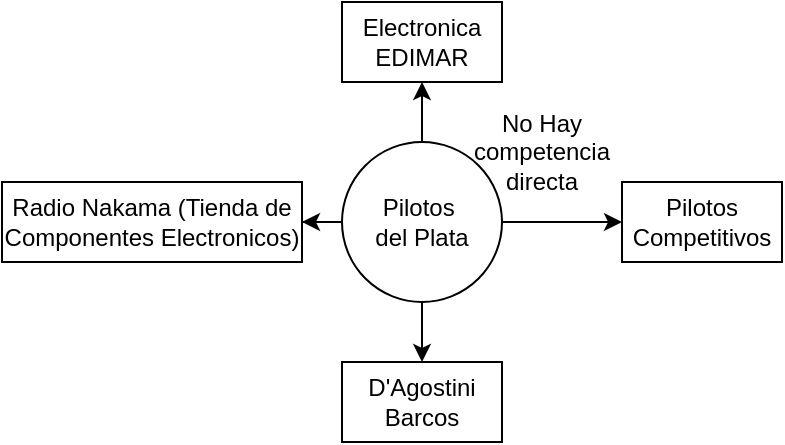 <mxfile version="24.1.0" type="device">
  <diagram name="Page-1" id="e2pnhwHPEg3SpXB47wUd">
    <mxGraphModel dx="670" dy="334" grid="1" gridSize="10" guides="1" tooltips="1" connect="1" arrows="1" fold="1" page="1" pageScale="1" pageWidth="850" pageHeight="1100" math="0" shadow="0">
      <root>
        <mxCell id="0" />
        <mxCell id="1" parent="0" />
        <mxCell id="Mj01IkSEmql-wDUDsAI_-10" value="" style="edgeStyle=orthogonalEdgeStyle;rounded=0;orthogonalLoop=1;jettySize=auto;html=1;" parent="1" source="Mj01IkSEmql-wDUDsAI_-1" target="Mj01IkSEmql-wDUDsAI_-6" edge="1">
          <mxGeometry relative="1" as="geometry" />
        </mxCell>
        <mxCell id="Mj01IkSEmql-wDUDsAI_-11" value="" style="edgeStyle=orthogonalEdgeStyle;rounded=0;orthogonalLoop=1;jettySize=auto;html=1;" parent="1" source="Mj01IkSEmql-wDUDsAI_-1" target="Mj01IkSEmql-wDUDsAI_-2" edge="1">
          <mxGeometry relative="1" as="geometry" />
        </mxCell>
        <mxCell id="Mj01IkSEmql-wDUDsAI_-12" value="" style="edgeStyle=orthogonalEdgeStyle;rounded=0;orthogonalLoop=1;jettySize=auto;html=1;" parent="1" source="Mj01IkSEmql-wDUDsAI_-1" target="Mj01IkSEmql-wDUDsAI_-8" edge="1">
          <mxGeometry relative="1" as="geometry" />
        </mxCell>
        <mxCell id="Mj01IkSEmql-wDUDsAI_-13" value="" style="edgeStyle=orthogonalEdgeStyle;rounded=0;orthogonalLoop=1;jettySize=auto;html=1;" parent="1" source="Mj01IkSEmql-wDUDsAI_-1" target="Mj01IkSEmql-wDUDsAI_-4" edge="1">
          <mxGeometry relative="1" as="geometry" />
        </mxCell>
        <mxCell id="Mj01IkSEmql-wDUDsAI_-1" value="&lt;div&gt;&lt;span style=&quot;background-color: initial;&quot;&gt;Pilotos&amp;nbsp;&lt;/span&gt;&lt;/div&gt;&lt;div&gt;&lt;span style=&quot;background-color: initial;&quot;&gt;del Plata&lt;/span&gt;&lt;br&gt;&lt;/div&gt;" style="ellipse;whiteSpace=wrap;html=1;aspect=fixed;" parent="1" vertex="1">
          <mxGeometry x="360" y="320" width="80" height="80" as="geometry" />
        </mxCell>
        <mxCell id="Mj01IkSEmql-wDUDsAI_-2" value="Pilotos Competitivos" style="rounded=0;whiteSpace=wrap;html=1;" parent="1" vertex="1">
          <mxGeometry x="500" y="340" width="80" height="40" as="geometry" />
        </mxCell>
        <mxCell id="Mj01IkSEmql-wDUDsAI_-4" value="Radio Nakama (Tienda de Componentes Electronicos&lt;span style=&quot;background-color: initial;&quot;&gt;)&lt;/span&gt;" style="rounded=0;whiteSpace=wrap;html=1;" parent="1" vertex="1">
          <mxGeometry x="190" y="340" width="150" height="40" as="geometry" />
        </mxCell>
        <mxCell id="Mj01IkSEmql-wDUDsAI_-6" value="D&#39;Agostini Barcos" style="rounded=0;whiteSpace=wrap;html=1;" parent="1" vertex="1">
          <mxGeometry x="360" y="430" width="80" height="40" as="geometry" />
        </mxCell>
        <mxCell id="Mj01IkSEmql-wDUDsAI_-8" value="Electronica EDIMAR" style="rounded=0;whiteSpace=wrap;html=1;" parent="1" vertex="1">
          <mxGeometry x="360" y="250" width="80" height="40" as="geometry" />
        </mxCell>
        <mxCell id="FTUICrdD0E_EbLZ4gYpm-2" value="No Hay competencia directa" style="text;html=1;align=center;verticalAlign=middle;whiteSpace=wrap;rounded=0;" vertex="1" parent="1">
          <mxGeometry x="430" y="310" width="60" height="30" as="geometry" />
        </mxCell>
      </root>
    </mxGraphModel>
  </diagram>
</mxfile>
